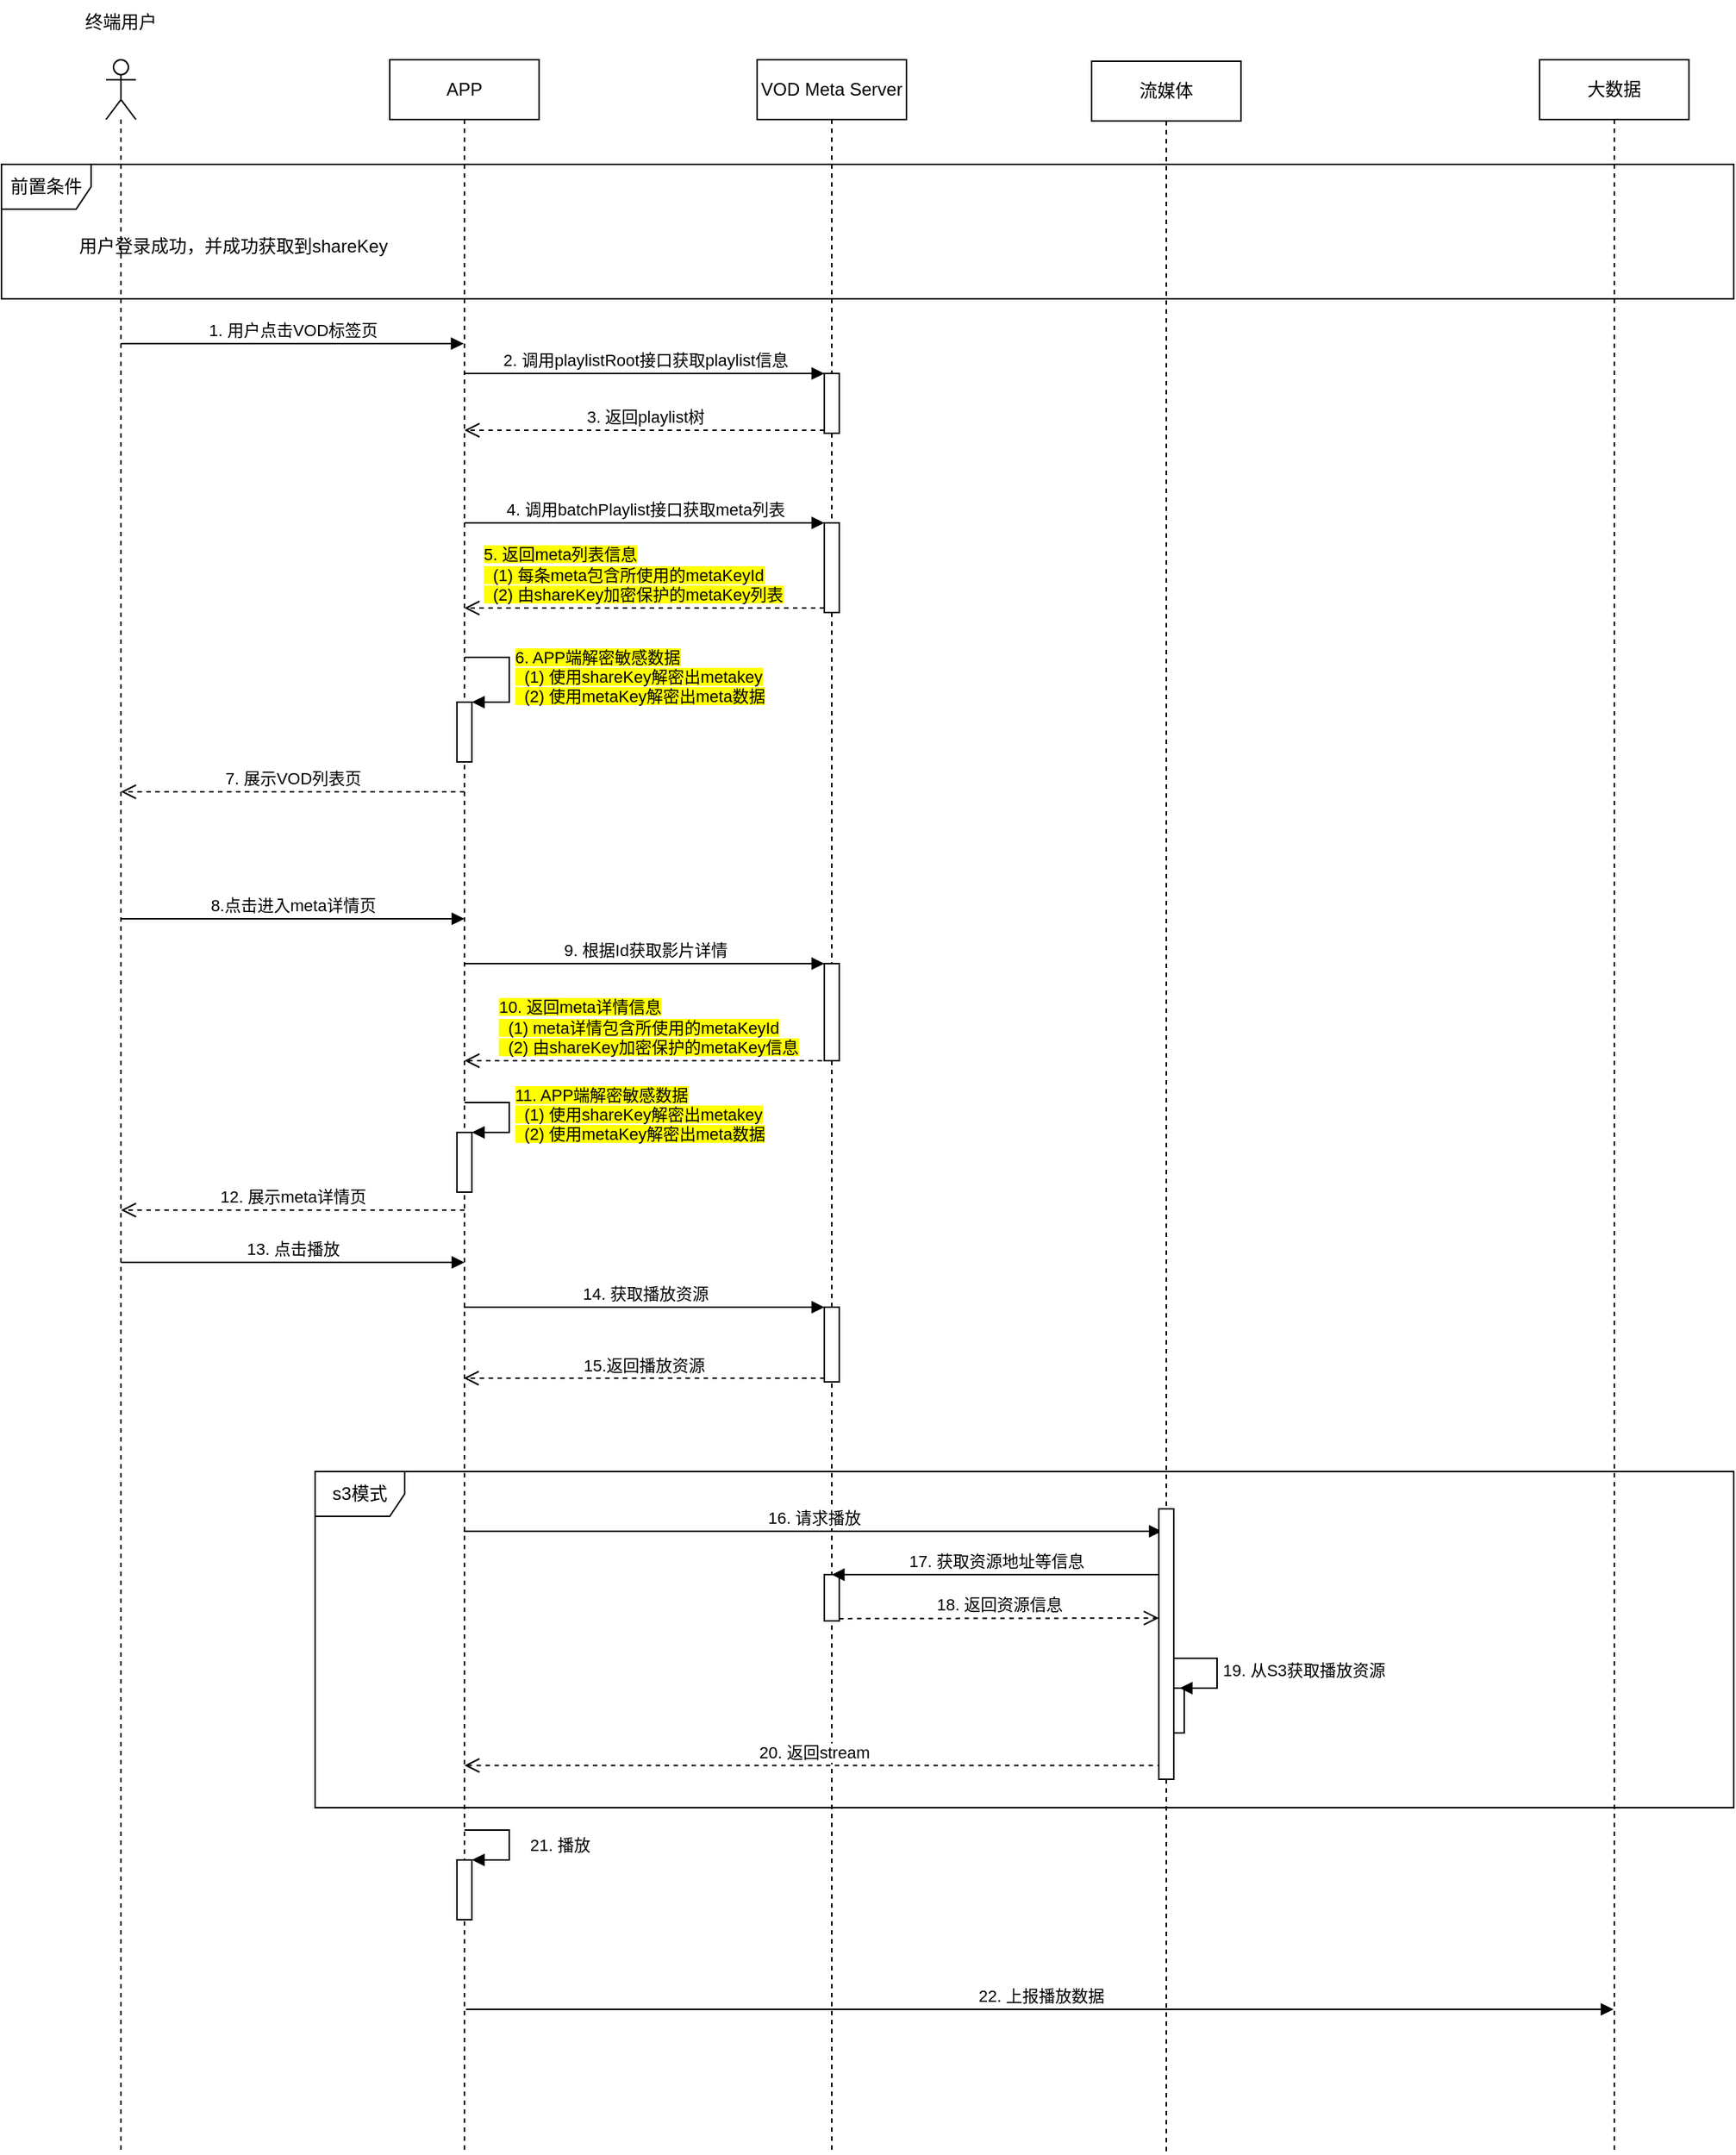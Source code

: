 <mxfile version="20.3.3" type="github">
  <diagram id="DWNHWwYdhY_TpBj45JCR" name="VOD-APP">
    <mxGraphModel dx="1422" dy="771" grid="1" gridSize="10" guides="1" tooltips="1" connect="1" arrows="1" fold="1" page="1" pageScale="1" pageWidth="1827" pageHeight="1569" math="0" shadow="0">
      <root>
        <mxCell id="0" />
        <mxCell id="1" parent="0" />
        <mxCell id="w6PQZcsBQY26OfxpyrA7-1" value="s3模式" style="shape=umlFrame;whiteSpace=wrap;html=1;" vertex="1" parent="1">
          <mxGeometry x="430" y="1035" width="950" height="225" as="geometry" />
        </mxCell>
        <mxCell id="w6PQZcsBQY26OfxpyrA7-2" value="APP" style="shape=umlLifeline;perimeter=lifelinePerimeter;whiteSpace=wrap;html=1;container=1;collapsible=0;recursiveResize=0;outlineConnect=0;" vertex="1" parent="1">
          <mxGeometry x="480" y="90" width="100" height="1400" as="geometry" />
        </mxCell>
        <mxCell id="w6PQZcsBQY26OfxpyrA7-3" value="8.点击进入meta详情页" style="html=1;verticalAlign=bottom;endArrow=block;labelBackgroundColor=#FFFFFF;curved=1;" edge="1" parent="w6PQZcsBQY26OfxpyrA7-2" source="w6PQZcsBQY26OfxpyrA7-29">
          <mxGeometry width="80" relative="1" as="geometry">
            <mxPoint x="-50" y="575" as="sourcePoint" />
            <mxPoint x="50" y="575" as="targetPoint" />
          </mxGeometry>
        </mxCell>
        <mxCell id="w6PQZcsBQY26OfxpyrA7-4" value="" style="html=1;points=[];perimeter=orthogonalPerimeter;" vertex="1" parent="w6PQZcsBQY26OfxpyrA7-2">
          <mxGeometry x="45" y="718" width="10" height="40" as="geometry" />
        </mxCell>
        <mxCell id="w6PQZcsBQY26OfxpyrA7-5" value="&lt;span style=&quot;background-color: rgb(255, 255, 0);&quot;&gt;11. APP端解密敏感数据&lt;br&gt;&amp;nbsp; (1) 使用shareKey解密出metakey&lt;br&gt;&amp;nbsp; (2) 使用metaKey解密出meta数据&lt;/span&gt;" style="edgeStyle=orthogonalEdgeStyle;html=1;align=left;spacingLeft=2;endArrow=block;rounded=0;entryX=1;entryY=0;labelBackgroundColor=#FFFFFF;" edge="1" parent="w6PQZcsBQY26OfxpyrA7-2" target="w6PQZcsBQY26OfxpyrA7-4">
          <mxGeometry relative="1" as="geometry">
            <mxPoint x="50" y="698" as="sourcePoint" />
            <Array as="points">
              <mxPoint x="80" y="698" />
            </Array>
          </mxGeometry>
        </mxCell>
        <mxCell id="w6PQZcsBQY26OfxpyrA7-6" value="" style="html=1;points=[];perimeter=orthogonalPerimeter;" vertex="1" parent="w6PQZcsBQY26OfxpyrA7-2">
          <mxGeometry x="45" y="1205" width="10" height="40" as="geometry" />
        </mxCell>
        <mxCell id="w6PQZcsBQY26OfxpyrA7-7" value="21. 播放" style="edgeStyle=orthogonalEdgeStyle;html=1;align=left;spacingLeft=2;endArrow=block;rounded=0;entryX=1;entryY=0;labelBackgroundColor=#FFFFFF;" edge="1" parent="w6PQZcsBQY26OfxpyrA7-2" target="w6PQZcsBQY26OfxpyrA7-6">
          <mxGeometry x="0.067" y="10" relative="1" as="geometry">
            <mxPoint x="50" y="1185" as="sourcePoint" />
            <Array as="points">
              <mxPoint x="80" y="1185" />
            </Array>
            <mxPoint as="offset" />
          </mxGeometry>
        </mxCell>
        <mxCell id="w6PQZcsBQY26OfxpyrA7-8" value="22. 上报播放数据" style="html=1;verticalAlign=bottom;endArrow=block;labelBackgroundColor=#FFFFFF;curved=1;" edge="1" parent="w6PQZcsBQY26OfxpyrA7-2">
          <mxGeometry width="80" relative="1" as="geometry">
            <mxPoint x="51" y="1305" as="sourcePoint" />
            <mxPoint x="819.5" y="1305" as="targetPoint" />
          </mxGeometry>
        </mxCell>
        <mxCell id="w6PQZcsBQY26OfxpyrA7-56" value="" style="html=1;points=[];perimeter=orthogonalPerimeter;" vertex="1" parent="w6PQZcsBQY26OfxpyrA7-2">
          <mxGeometry x="45" y="430" width="10" height="40" as="geometry" />
        </mxCell>
        <mxCell id="w6PQZcsBQY26OfxpyrA7-57" value="&lt;span style=&quot;background-color: rgb(255, 255, 0);&quot;&gt;6. APP端解密敏感数据&lt;br&gt;&amp;nbsp; (1) 使用shareKey解密出metakey&lt;br&gt;&amp;nbsp; (2) 使用metaKey解密出meta数据&lt;/span&gt;" style="edgeStyle=orthogonalEdgeStyle;html=1;align=left;spacingLeft=2;endArrow=block;rounded=0;entryX=1;entryY=0;" edge="1" target="w6PQZcsBQY26OfxpyrA7-56" parent="w6PQZcsBQY26OfxpyrA7-2">
          <mxGeometry relative="1" as="geometry">
            <mxPoint x="50" y="400" as="sourcePoint" />
            <Array as="points">
              <mxPoint x="80" y="400" />
              <mxPoint x="80" y="430" />
            </Array>
          </mxGeometry>
        </mxCell>
        <mxCell id="w6PQZcsBQY26OfxpyrA7-9" value="VOD Meta Server" style="shape=umlLifeline;perimeter=lifelinePerimeter;whiteSpace=wrap;html=1;container=1;collapsible=0;recursiveResize=0;outlineConnect=0;" vertex="1" parent="1">
          <mxGeometry x="726" y="90" width="100" height="1400" as="geometry" />
        </mxCell>
        <mxCell id="w6PQZcsBQY26OfxpyrA7-10" value="" style="html=1;points=[];perimeter=orthogonalPerimeter;" vertex="1" parent="w6PQZcsBQY26OfxpyrA7-9">
          <mxGeometry x="45" y="605" width="10" height="65" as="geometry" />
        </mxCell>
        <mxCell id="w6PQZcsBQY26OfxpyrA7-11" value="" style="html=1;points=[];perimeter=orthogonalPerimeter;" vertex="1" parent="w6PQZcsBQY26OfxpyrA7-9">
          <mxGeometry x="45" y="835" width="10" height="50" as="geometry" />
        </mxCell>
        <mxCell id="w6PQZcsBQY26OfxpyrA7-12" value="" style="html=1;points=[];perimeter=orthogonalPerimeter;" vertex="1" parent="w6PQZcsBQY26OfxpyrA7-9">
          <mxGeometry x="45" y="1014" width="10" height="31" as="geometry" />
        </mxCell>
        <mxCell id="w6PQZcsBQY26OfxpyrA7-42" value="" style="html=1;points=[];perimeter=orthogonalPerimeter;" vertex="1" parent="w6PQZcsBQY26OfxpyrA7-9">
          <mxGeometry x="45" y="210" width="10" height="40" as="geometry" />
        </mxCell>
        <mxCell id="w6PQZcsBQY26OfxpyrA7-51" value="" style="html=1;points=[];perimeter=orthogonalPerimeter;" vertex="1" parent="w6PQZcsBQY26OfxpyrA7-9">
          <mxGeometry x="45" y="310" width="10" height="60" as="geometry" />
        </mxCell>
        <mxCell id="w6PQZcsBQY26OfxpyrA7-16" value="前置条件" style="shape=umlFrame;whiteSpace=wrap;html=1;" vertex="1" parent="1">
          <mxGeometry x="220" y="160" width="1160" height="90" as="geometry" />
        </mxCell>
        <mxCell id="w6PQZcsBQY26OfxpyrA7-18" value="9. 根据Id获取影片详情" style="html=1;verticalAlign=bottom;endArrow=block;entryX=0;entryY=0;labelBackgroundColor=#FFFFFF;curved=1;" edge="1" parent="1" target="w6PQZcsBQY26OfxpyrA7-10">
          <mxGeometry relative="1" as="geometry">
            <mxPoint x="529.5" y="695" as="sourcePoint" />
          </mxGeometry>
        </mxCell>
        <mxCell id="w6PQZcsBQY26OfxpyrA7-19" value="&lt;div style=&quot;text-align: left;&quot;&gt;&lt;span style=&quot;background-color: rgb(255, 255, 0);&quot;&gt;10. 返回meta详情信息&lt;/span&gt;&lt;/div&gt;&lt;div style=&quot;text-align: left;&quot;&gt;&lt;span style=&quot;background-color: rgb(255, 255, 0);&quot;&gt;&amp;nbsp; (1) meta详情包含所使用的metaKeyId&lt;/span&gt;&lt;/div&gt;&lt;div style=&quot;text-align: left;&quot;&gt;&lt;span style=&quot;background-color: rgb(255, 255, 0);&quot;&gt;&amp;nbsp; (2) 由shareKey加密保护的metaKey信息&lt;/span&gt;&lt;/div&gt;" style="html=1;verticalAlign=bottom;endArrow=open;dashed=1;endSize=8;labelBackgroundColor=#FFFFFF;curved=1;" edge="1" parent="1" source="w6PQZcsBQY26OfxpyrA7-9" target="w6PQZcsBQY26OfxpyrA7-2">
          <mxGeometry relative="1" as="geometry">
            <mxPoint x="529.5" y="745" as="targetPoint" />
            <mxPoint x="759.5" y="745" as="sourcePoint" />
            <Array as="points">
              <mxPoint x="650" y="760" />
            </Array>
          </mxGeometry>
        </mxCell>
        <mxCell id="w6PQZcsBQY26OfxpyrA7-20" value="13. 点击播放" style="html=1;verticalAlign=bottom;endArrow=block;labelBackgroundColor=#FFFFFF;curved=1;" edge="1" parent="1" source="w6PQZcsBQY26OfxpyrA7-29">
          <mxGeometry width="80" relative="1" as="geometry">
            <mxPoint x="430" y="895" as="sourcePoint" />
            <mxPoint x="530" y="895" as="targetPoint" />
          </mxGeometry>
        </mxCell>
        <mxCell id="w6PQZcsBQY26OfxpyrA7-22" value="14. 获取播放资源" style="html=1;verticalAlign=bottom;endArrow=block;entryX=0;entryY=0;labelBackgroundColor=#FFFFFF;curved=1;" edge="1" parent="1" target="w6PQZcsBQY26OfxpyrA7-11">
          <mxGeometry relative="1" as="geometry">
            <mxPoint x="529.5" y="925" as="sourcePoint" />
          </mxGeometry>
        </mxCell>
        <mxCell id="w6PQZcsBQY26OfxpyrA7-23" value="15.返回播放资源" style="html=1;verticalAlign=bottom;endArrow=open;dashed=1;endSize=8;exitX=0;exitY=0.95;labelBackgroundColor=#FFFFFF;curved=1;" edge="1" parent="1" source="w6PQZcsBQY26OfxpyrA7-11">
          <mxGeometry relative="1" as="geometry">
            <mxPoint x="529.5" y="972.5" as="targetPoint" />
          </mxGeometry>
        </mxCell>
        <mxCell id="w6PQZcsBQY26OfxpyrA7-24" value="16. 请求播放" style="html=1;verticalAlign=bottom;endArrow=block;entryX=0;entryY=0;labelBackgroundColor=#FFFFFF;curved=1;" edge="1" parent="1">
          <mxGeometry relative="1" as="geometry">
            <mxPoint x="529.5" y="1075" as="sourcePoint" />
            <mxPoint x="997" y="1075.0" as="targetPoint" />
          </mxGeometry>
        </mxCell>
        <mxCell id="w6PQZcsBQY26OfxpyrA7-25" value="20. 返回stream" style="html=1;verticalAlign=bottom;endArrow=open;dashed=1;endSize=8;exitX=0;exitY=0.95;labelBackgroundColor=#FFFFFF;curved=1;" edge="1" parent="1" target="w6PQZcsBQY26OfxpyrA7-2">
          <mxGeometry relative="1" as="geometry">
            <mxPoint x="529.5" y="1208" as="targetPoint" />
            <mxPoint x="997" y="1231.75" as="sourcePoint" />
          </mxGeometry>
        </mxCell>
        <mxCell id="w6PQZcsBQY26OfxpyrA7-26" value="17. 获取资源地址等信息" style="html=1;verticalAlign=bottom;endArrow=block;labelBackgroundColor=#FFFFFF;curved=1;exitX=-0.1;exitY=0.176;exitDx=0;exitDy=0;exitPerimeter=0;" edge="1" parent="1" target="w6PQZcsBQY26OfxpyrA7-9">
          <mxGeometry relative="1" as="geometry">
            <mxPoint x="996" y="1104.04" as="sourcePoint" />
            <mxPoint x="766" y="1104" as="targetPoint" />
          </mxGeometry>
        </mxCell>
        <mxCell id="w6PQZcsBQY26OfxpyrA7-27" value="18. 返回资源信息" style="html=1;verticalAlign=bottom;endArrow=open;dashed=1;endSize=8;exitX=1;exitY=0.95;labelBackgroundColor=#FFFFFF;curved=1;entryX=-0.2;entryY=0.352;entryDx=0;entryDy=0;entryPerimeter=0;" edge="1" parent="1" source="w6PQZcsBQY26OfxpyrA7-12">
          <mxGeometry x="0.004" relative="1" as="geometry">
            <mxPoint x="995" y="1133.08" as="targetPoint" />
            <mxPoint as="offset" />
          </mxGeometry>
        </mxCell>
        <mxCell id="w6PQZcsBQY26OfxpyrA7-28" value="大数据" style="shape=umlLifeline;perimeter=lifelinePerimeter;whiteSpace=wrap;html=1;container=1;collapsible=0;recursiveResize=0;outlineConnect=0;" vertex="1" parent="1">
          <mxGeometry x="1250" y="90" width="100" height="1400" as="geometry" />
        </mxCell>
        <mxCell id="w6PQZcsBQY26OfxpyrA7-29" value="" style="shape=umlLifeline;participant=umlActor;perimeter=lifelinePerimeter;whiteSpace=wrap;html=1;container=1;collapsible=0;recursiveResize=0;verticalAlign=top;spacingTop=36;outlineConnect=0;" vertex="1" parent="1">
          <mxGeometry x="290" y="90" width="20" height="1400" as="geometry" />
        </mxCell>
        <mxCell id="w6PQZcsBQY26OfxpyrA7-41" value="1. 用户点击VOD标签页" style="html=1;verticalAlign=bottom;endArrow=block;rounded=0;" edge="1" parent="w6PQZcsBQY26OfxpyrA7-29" target="w6PQZcsBQY26OfxpyrA7-2">
          <mxGeometry width="80" relative="1" as="geometry">
            <mxPoint x="10" y="190" as="sourcePoint" />
            <mxPoint x="90" y="190" as="targetPoint" />
          </mxGeometry>
        </mxCell>
        <mxCell id="w6PQZcsBQY26OfxpyrA7-30" value="终端用户" style="text;html=1;strokeColor=none;fillColor=none;align=center;verticalAlign=middle;whiteSpace=wrap;rounded=0;" vertex="1" parent="1">
          <mxGeometry x="270" y="50" width="60" height="30" as="geometry" />
        </mxCell>
        <mxCell id="w6PQZcsBQY26OfxpyrA7-32" value="用户登录成功，并成功获取到shareKey" style="text;html=1;strokeColor=none;fillColor=none;align=left;verticalAlign=middle;whiteSpace=wrap;rounded=0;" vertex="1" parent="1">
          <mxGeometry x="270" y="200" width="840" height="30" as="geometry" />
        </mxCell>
        <mxCell id="w6PQZcsBQY26OfxpyrA7-43" value="2. 调用playlistRoot接口获取playlist信息" style="html=1;verticalAlign=bottom;endArrow=block;entryX=0;entryY=0;rounded=0;" edge="1" target="w6PQZcsBQY26OfxpyrA7-42" parent="1" source="w6PQZcsBQY26OfxpyrA7-2">
          <mxGeometry relative="1" as="geometry">
            <mxPoint x="685" y="300" as="sourcePoint" />
          </mxGeometry>
        </mxCell>
        <mxCell id="w6PQZcsBQY26OfxpyrA7-44" value="3. 返回playlist树" style="html=1;verticalAlign=bottom;endArrow=open;dashed=1;endSize=8;exitX=0;exitY=0.95;rounded=0;" edge="1" source="w6PQZcsBQY26OfxpyrA7-42" parent="1" target="w6PQZcsBQY26OfxpyrA7-2">
          <mxGeometry relative="1" as="geometry">
            <mxPoint x="685" y="376" as="targetPoint" />
          </mxGeometry>
        </mxCell>
        <mxCell id="w6PQZcsBQY26OfxpyrA7-52" value="4. 调用batchPlaylist接口获取meta列表" style="html=1;verticalAlign=bottom;endArrow=block;entryX=0;entryY=0;rounded=0;" edge="1" target="w6PQZcsBQY26OfxpyrA7-51" parent="1" source="w6PQZcsBQY26OfxpyrA7-2">
          <mxGeometry relative="1" as="geometry">
            <mxPoint x="685" y="380" as="sourcePoint" />
          </mxGeometry>
        </mxCell>
        <mxCell id="w6PQZcsBQY26OfxpyrA7-53" value="&lt;span style=&quot;background-color: rgb(255, 255, 0);&quot;&gt;5. 返回meta列表信息&lt;br&gt;&amp;nbsp; (1) 每条meta包含所使用的metaKeyId&lt;br&gt;&amp;nbsp; (2) 由shareKey加密保护的metaKey列表&lt;/span&gt;" style="html=1;verticalAlign=bottom;endArrow=open;dashed=1;endSize=8;exitX=0;exitY=0.95;rounded=0;align=left;" edge="1" source="w6PQZcsBQY26OfxpyrA7-51" parent="1" target="w6PQZcsBQY26OfxpyrA7-2">
          <mxGeometry x="0.907" relative="1" as="geometry">
            <mxPoint x="685" y="456" as="targetPoint" />
            <mxPoint as="offset" />
          </mxGeometry>
        </mxCell>
        <mxCell id="w6PQZcsBQY26OfxpyrA7-59" value="7. 展示VOD列表页" style="html=1;verticalAlign=bottom;endArrow=open;dashed=1;endSize=8;rounded=0;" edge="1" parent="1" target="w6PQZcsBQY26OfxpyrA7-29">
          <mxGeometry relative="1" as="geometry">
            <mxPoint x="530" y="580" as="sourcePoint" />
            <mxPoint x="450" y="580" as="targetPoint" />
          </mxGeometry>
        </mxCell>
        <mxCell id="w6PQZcsBQY26OfxpyrA7-61" value="12. 展示meta详情页" style="html=1;verticalAlign=bottom;endArrow=open;dashed=1;endSize=8;rounded=0;" edge="1" parent="1" target="w6PQZcsBQY26OfxpyrA7-29">
          <mxGeometry relative="1" as="geometry">
            <mxPoint x="530" y="860" as="sourcePoint" />
            <mxPoint x="450" y="860" as="targetPoint" />
          </mxGeometry>
        </mxCell>
        <mxCell id="w6PQZcsBQY26OfxpyrA7-65" value="" style="html=1;points=[];perimeter=orthogonalPerimeter;" vertex="1" parent="1">
          <mxGeometry x="1002" y="1180" width="10" height="30" as="geometry" />
        </mxCell>
        <mxCell id="w6PQZcsBQY26OfxpyrA7-66" value="19. 从S3获取播放资源" style="edgeStyle=orthogonalEdgeStyle;html=1;align=left;spacingLeft=2;endArrow=block;rounded=0;entryX=1;entryY=0;" edge="1" parent="1">
          <mxGeometry relative="1" as="geometry">
            <mxPoint x="1004" y="1160" as="sourcePoint" />
            <Array as="points">
              <mxPoint x="1034" y="1160" />
            </Array>
            <mxPoint x="1009" y="1180" as="targetPoint" />
          </mxGeometry>
        </mxCell>
        <mxCell id="w6PQZcsBQY26OfxpyrA7-68" value="流媒体" style="shape=umlLifeline;perimeter=lifelinePerimeter;whiteSpace=wrap;html=1;container=1;collapsible=0;recursiveResize=0;outlineConnect=0;" vertex="1" parent="1">
          <mxGeometry x="950" y="91" width="100" height="1400" as="geometry" />
        </mxCell>
        <mxCell id="w6PQZcsBQY26OfxpyrA7-69" value="" style="html=1;points=[];perimeter=orthogonalPerimeter;" vertex="1" parent="w6PQZcsBQY26OfxpyrA7-68">
          <mxGeometry x="45" y="969" width="10" height="181" as="geometry" />
        </mxCell>
      </root>
    </mxGraphModel>
  </diagram>
</mxfile>

